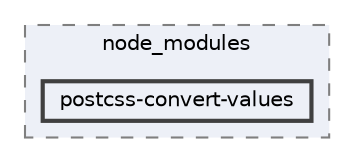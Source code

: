 digraph "pkiclassroomrescheduler/src/main/frontend/node_modules/postcss-convert-values"
{
 // LATEX_PDF_SIZE
  bgcolor="transparent";
  edge [fontname=Helvetica,fontsize=10,labelfontname=Helvetica,labelfontsize=10];
  node [fontname=Helvetica,fontsize=10,shape=box,height=0.2,width=0.4];
  compound=true
  subgraph clusterdir_72953eda66ccb3a2722c28e1c3e6c23b {
    graph [ bgcolor="#edf0f7", pencolor="grey50", label="node_modules", fontname=Helvetica,fontsize=10 style="filled,dashed", URL="dir_72953eda66ccb3a2722c28e1c3e6c23b.html",tooltip=""]
  dir_081f34dc70b9aa44c7915e82a92c2023 [label="postcss-convert-values", fillcolor="#edf0f7", color="grey25", style="filled,bold", URL="dir_081f34dc70b9aa44c7915e82a92c2023.html",tooltip=""];
  }
}
